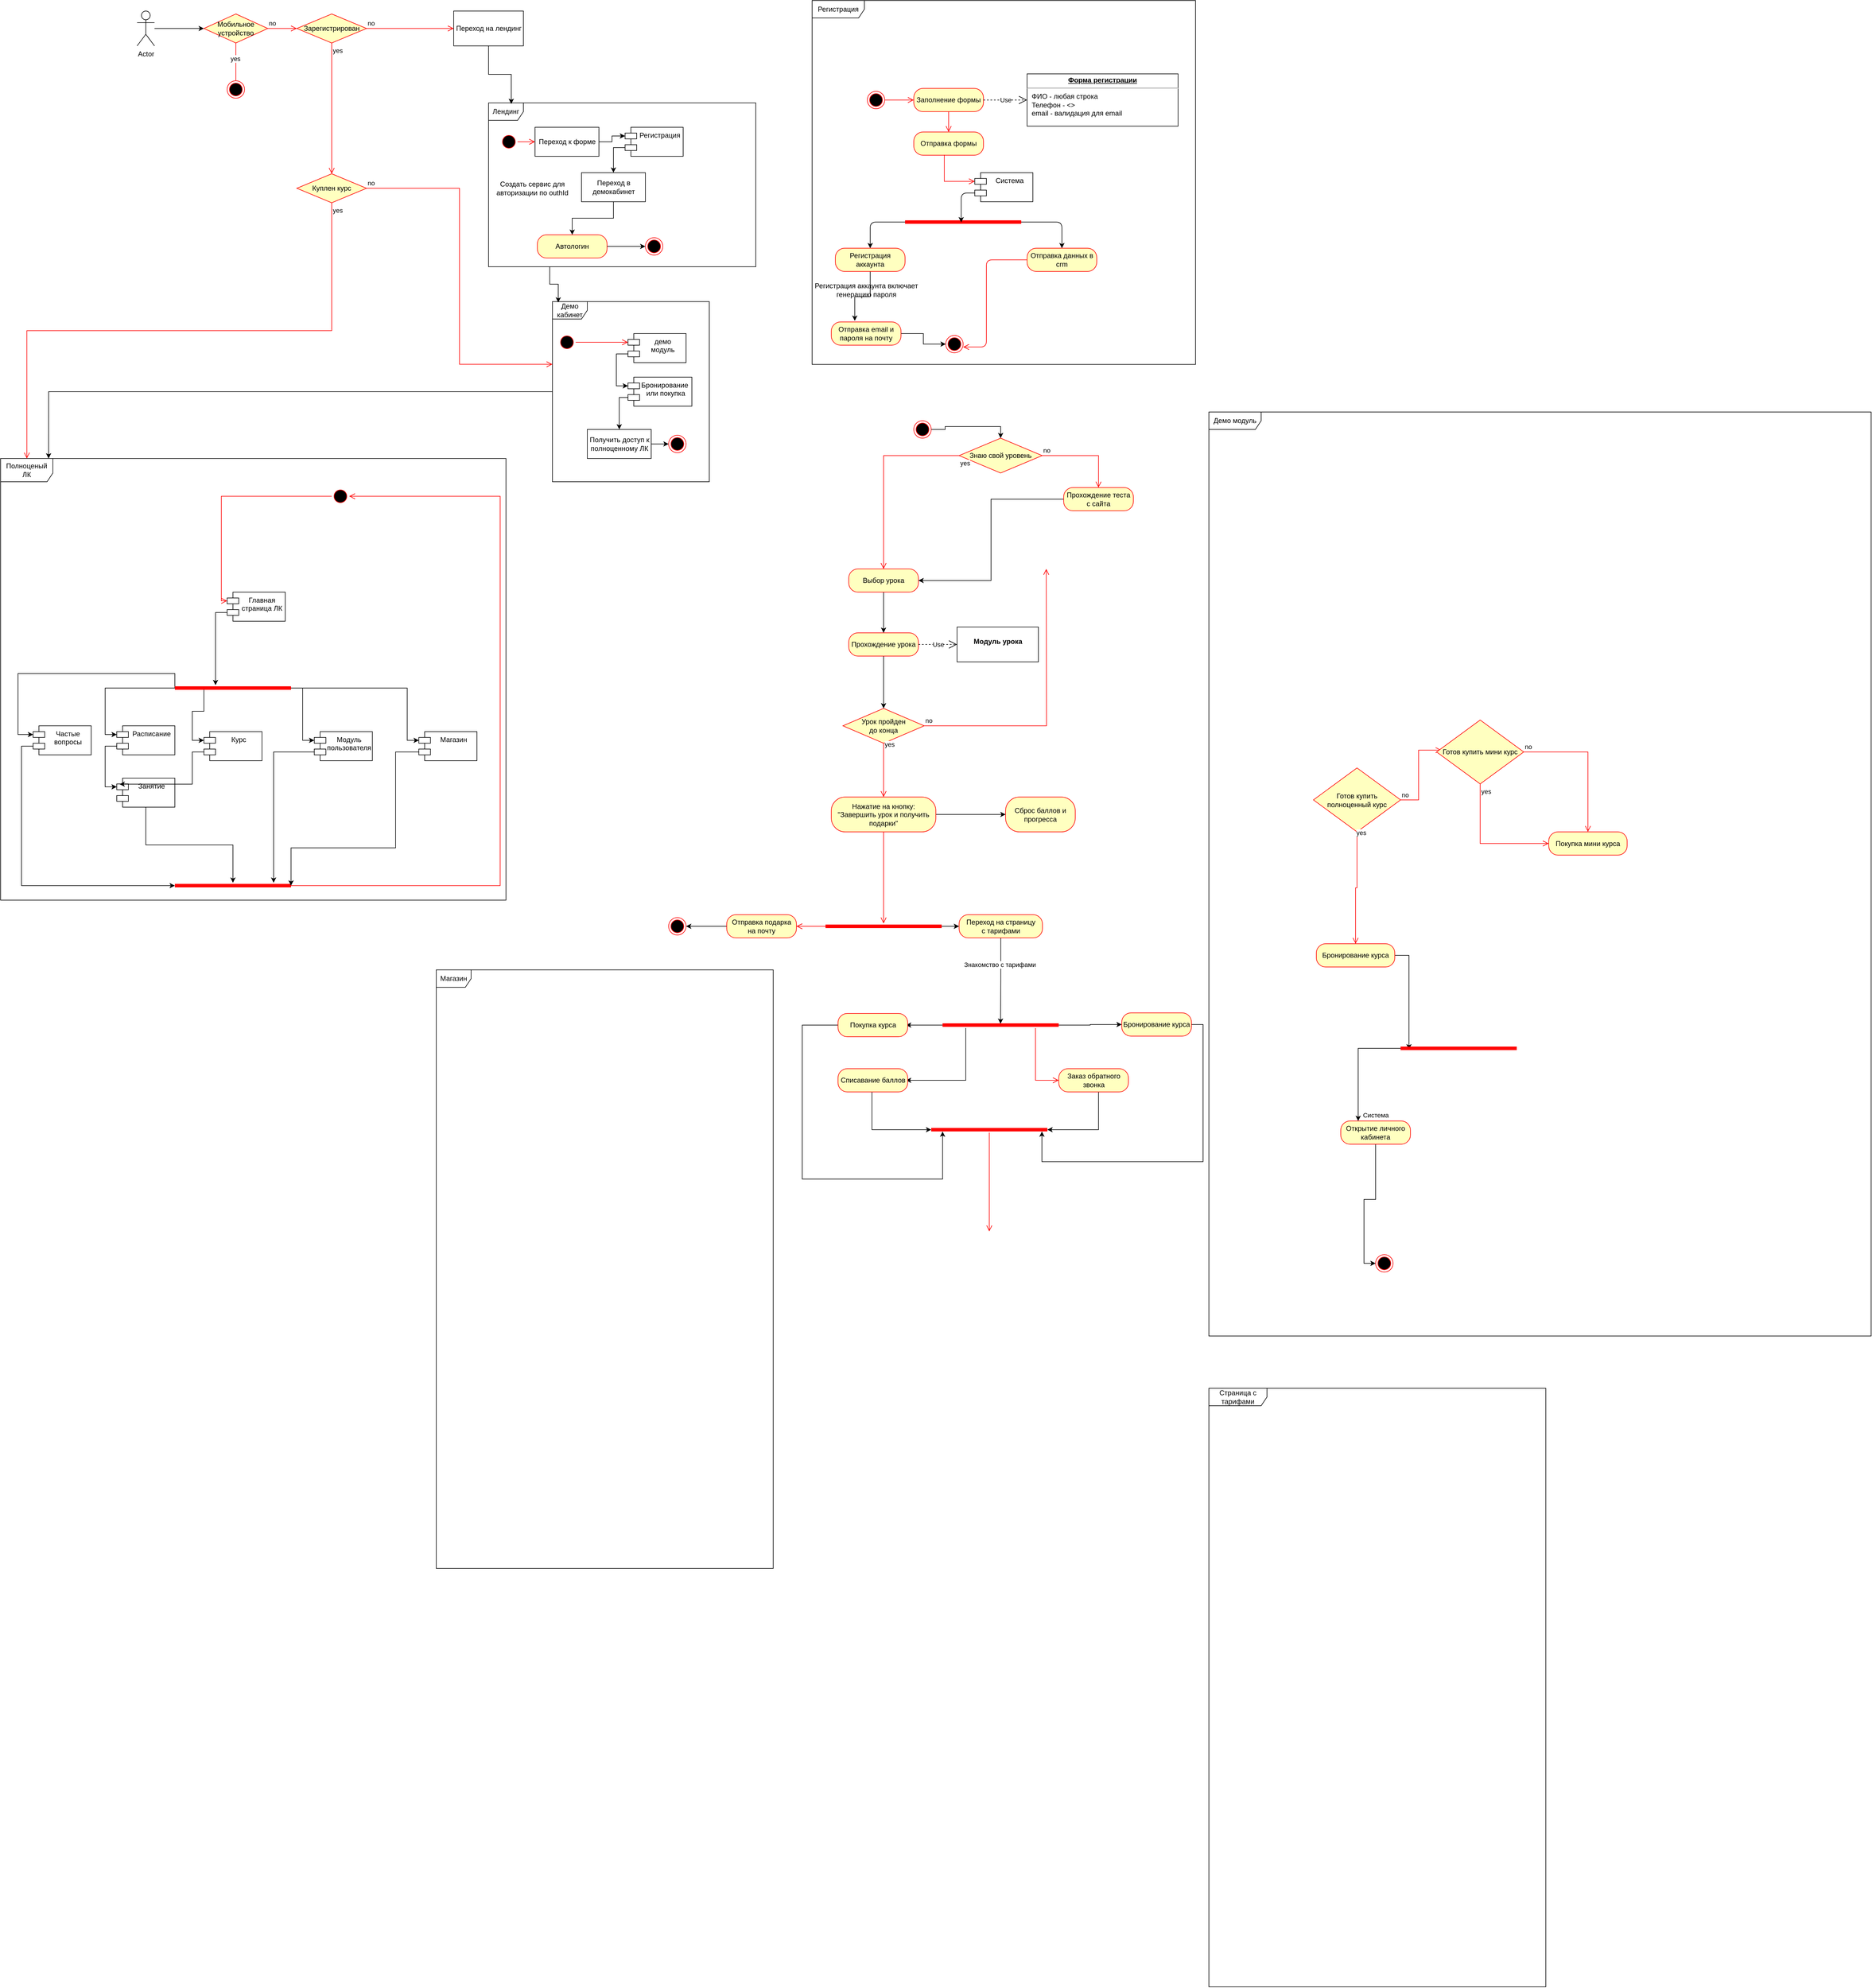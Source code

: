 <mxfile version="20.1.1" type="github">
  <diagram id="Paf4SMglVJaHUU8k5451" name="Page-1">
    <mxGraphModel dx="2702" dy="1020" grid="1" gridSize="10" guides="1" tooltips="1" connect="1" arrows="1" fold="1" page="1" pageScale="1" pageWidth="827" pageHeight="1169" math="0" shadow="0">
      <root>
        <mxCell id="0" />
        <mxCell id="1" parent="0" />
        <mxCell id="VDNFKAa24KRTbSktk4pg-112" value="Регистрация" style="shape=umlFrame;whiteSpace=wrap;html=1;width=90;height=30;" parent="1" vertex="1">
          <mxGeometry x="827" y="11.88" width="660" height="626.25" as="geometry" />
        </mxCell>
        <mxCell id="VDNFKAa24KRTbSktk4pg-28" style="edgeStyle=orthogonalEdgeStyle;rounded=0;orthogonalLoop=1;jettySize=auto;html=1;entryX=0;entryY=0.5;entryDx=0;entryDy=0;" parent="1" source="VDNFKAa24KRTbSktk4pg-10" target="VDNFKAa24KRTbSktk4pg-104" edge="1">
          <mxGeometry relative="1" as="geometry" />
        </mxCell>
        <mxCell id="VDNFKAa24KRTbSktk4pg-10" value="Actor" style="shape=umlActor;verticalLabelPosition=bottom;verticalAlign=top;html=1;" parent="1" vertex="1">
          <mxGeometry x="-335" y="30" width="30" height="60" as="geometry" />
        </mxCell>
        <mxCell id="VDNFKAa24KRTbSktk4pg-13" value="Лендинг" style="shape=umlFrame;whiteSpace=wrap;html=1;" parent="1" vertex="1">
          <mxGeometry x="270" y="188.13" width="460" height="281.87" as="geometry" />
        </mxCell>
        <mxCell id="VDNFKAa24KRTbSktk4pg-14" value="" style="ellipse;html=1;shape=endState;fillColor=#000000;strokeColor=#ff0000;" parent="1" vertex="1">
          <mxGeometry x="540" y="420" width="30" height="30" as="geometry" />
        </mxCell>
        <mxCell id="VDNFKAa24KRTbSktk4pg-19" value="" style="edgeStyle=orthogonalEdgeStyle;rounded=0;orthogonalLoop=1;jettySize=auto;html=1;entryX=0;entryY=0;entryDx=0;entryDy=15;entryPerimeter=0;" parent="1" source="VDNFKAa24KRTbSktk4pg-15" target="VDNFKAa24KRTbSktk4pg-102" edge="1">
          <mxGeometry relative="1" as="geometry">
            <mxPoint x="500.0" y="255" as="targetPoint" />
          </mxGeometry>
        </mxCell>
        <mxCell id="VDNFKAa24KRTbSktk4pg-15" value="Переход к форме" style="html=1;" parent="1" vertex="1">
          <mxGeometry x="350" y="230" width="110" height="50" as="geometry" />
        </mxCell>
        <mxCell id="VDNFKAa24KRTbSktk4pg-21" value="" style="edgeStyle=orthogonalEdgeStyle;rounded=0;orthogonalLoop=1;jettySize=auto;html=1;exitX=0;exitY=0;exitDx=0;exitDy=35;exitPerimeter=0;" parent="1" source="VDNFKAa24KRTbSktk4pg-102" target="VDNFKAa24KRTbSktk4pg-20" edge="1">
          <mxGeometry relative="1" as="geometry">
            <mxPoint x="555.0" y="280" as="sourcePoint" />
          </mxGeometry>
        </mxCell>
        <mxCell id="VDNFKAa24KRTbSktk4pg-26" style="edgeStyle=orthogonalEdgeStyle;rounded=0;orthogonalLoop=1;jettySize=auto;html=1;" parent="1" source="VDNFKAa24KRTbSktk4pg-20" target="Y5pTkPxa2dGeWgDrKIYB-10" edge="1">
          <mxGeometry relative="1" as="geometry" />
        </mxCell>
        <mxCell id="VDNFKAa24KRTbSktk4pg-20" value="Переход в &lt;br&gt;демокабинет" style="html=1;" parent="1" vertex="1">
          <mxGeometry x="430" y="308.13" width="110" height="50" as="geometry" />
        </mxCell>
        <mxCell id="VDNFKAa24KRTbSktk4pg-22" value="" style="ellipse;html=1;shape=startState;fillColor=#000000;strokeColor=#ff0000;" parent="1" vertex="1">
          <mxGeometry x="290" y="240" width="30" height="30" as="geometry" />
        </mxCell>
        <mxCell id="VDNFKAa24KRTbSktk4pg-23" value="" style="edgeStyle=orthogonalEdgeStyle;html=1;verticalAlign=bottom;endArrow=open;endSize=8;strokeColor=#ff0000;rounded=0;entryX=0;entryY=0.5;entryDx=0;entryDy=0;" parent="1" source="VDNFKAa24KRTbSktk4pg-22" target="VDNFKAa24KRTbSktk4pg-15" edge="1">
          <mxGeometry relative="1" as="geometry">
            <mxPoint x="305" y="380" as="targetPoint" />
          </mxGeometry>
        </mxCell>
        <mxCell id="VDNFKAa24KRTbSktk4pg-29" style="edgeStyle=orthogonalEdgeStyle;rounded=0;orthogonalLoop=1;jettySize=auto;html=1;entryX=0.085;entryY=0.006;entryDx=0;entryDy=0;entryPerimeter=0;" parent="1" source="VDNFKAa24KRTbSktk4pg-27" target="VDNFKAa24KRTbSktk4pg-13" edge="1">
          <mxGeometry relative="1" as="geometry" />
        </mxCell>
        <mxCell id="VDNFKAa24KRTbSktk4pg-27" value="Переход на лендинг" style="html=1;" parent="1" vertex="1">
          <mxGeometry x="210" y="30" width="120" height="60" as="geometry" />
        </mxCell>
        <mxCell id="VDNFKAa24KRTbSktk4pg-46" value="" style="edgeStyle=orthogonalEdgeStyle;rounded=0;orthogonalLoop=1;jettySize=auto;html=1;entryX=0.095;entryY=0;entryDx=0;entryDy=0;entryPerimeter=0;" parent="1" source="VDNFKAa24KRTbSktk4pg-30" target="VDNFKAa24KRTbSktk4pg-45" edge="1">
          <mxGeometry relative="1" as="geometry" />
        </mxCell>
        <mxCell id="VDNFKAa24KRTbSktk4pg-30" value="Демо кабинет" style="shape=umlFrame;whiteSpace=wrap;html=1;" parent="1" vertex="1">
          <mxGeometry x="380" y="530" width="270" height="310" as="geometry" />
        </mxCell>
        <mxCell id="VDNFKAa24KRTbSktk4pg-32" value="" style="edgeStyle=orthogonalEdgeStyle;rounded=0;orthogonalLoop=1;jettySize=auto;html=1;exitX=0.229;exitY=1;exitDx=0;exitDy=0;exitPerimeter=0;entryX=0.037;entryY=0.005;entryDx=0;entryDy=0;entryPerimeter=0;" parent="1" source="VDNFKAa24KRTbSktk4pg-13" target="VDNFKAa24KRTbSktk4pg-30" edge="1">
          <mxGeometry relative="1" as="geometry">
            <mxPoint x="470" y="265" as="sourcePoint" />
            <mxPoint x="550" y="265" as="targetPoint" />
          </mxGeometry>
        </mxCell>
        <mxCell id="VDNFKAa24KRTbSktk4pg-34" value="" style="ellipse;html=1;shape=startState;fillColor=#000000;strokeColor=#ff0000;" parent="1" vertex="1">
          <mxGeometry x="390" y="585" width="30" height="30" as="geometry" />
        </mxCell>
        <mxCell id="VDNFKAa24KRTbSktk4pg-35" value="" style="edgeStyle=orthogonalEdgeStyle;html=1;verticalAlign=bottom;endArrow=open;endSize=8;strokeColor=#ff0000;rounded=0;entryX=0;entryY=0;entryDx=0;entryDy=15;entryPerimeter=0;" parent="1" source="VDNFKAa24KRTbSktk4pg-34" target="VDNFKAa24KRTbSktk4pg-37" edge="1">
          <mxGeometry relative="1" as="geometry">
            <mxPoint x="500" y="630" as="targetPoint" />
          </mxGeometry>
        </mxCell>
        <mxCell id="VDNFKAa24KRTbSktk4pg-40" style="edgeStyle=orthogonalEdgeStyle;rounded=0;orthogonalLoop=1;jettySize=auto;html=1;exitX=0;exitY=0;exitDx=0;exitDy=35;exitPerimeter=0;entryX=0;entryY=0;entryDx=0;entryDy=15;entryPerimeter=0;" parent="1" source="VDNFKAa24KRTbSktk4pg-37" target="VDNFKAa24KRTbSktk4pg-48" edge="1">
          <mxGeometry relative="1" as="geometry" />
        </mxCell>
        <mxCell id="VDNFKAa24KRTbSktk4pg-37" value="демо&#xa;модуль" style="shape=module;align=left;spacingLeft=20;align=center;verticalAlign=top;" parent="1" vertex="1">
          <mxGeometry x="510" y="585" width="100" height="50" as="geometry" />
        </mxCell>
        <mxCell id="VDNFKAa24KRTbSktk4pg-39" value="" style="ellipse;html=1;shape=endState;fillColor=#000000;strokeColor=#ff0000;" parent="1" vertex="1">
          <mxGeometry x="580" y="760" width="30" height="30" as="geometry" />
        </mxCell>
        <mxCell id="VDNFKAa24KRTbSktk4pg-43" style="edgeStyle=orthogonalEdgeStyle;rounded=0;orthogonalLoop=1;jettySize=auto;html=1;entryX=0;entryY=0.5;entryDx=0;entryDy=0;" parent="1" source="VDNFKAa24KRTbSktk4pg-42" target="VDNFKAa24KRTbSktk4pg-39" edge="1">
          <mxGeometry relative="1" as="geometry" />
        </mxCell>
        <mxCell id="VDNFKAa24KRTbSktk4pg-42" value="Получить доступ к&lt;br&gt;полноценному ЛК" style="html=1;" parent="1" vertex="1">
          <mxGeometry x="440" y="750" width="110" height="50" as="geometry" />
        </mxCell>
        <mxCell id="VDNFKAa24KRTbSktk4pg-45" value="Полноценый&lt;br&gt;ЛК" style="shape=umlFrame;whiteSpace=wrap;html=1;width=90;height=40;" parent="1" vertex="1">
          <mxGeometry x="-570" y="800" width="870" height="760" as="geometry" />
        </mxCell>
        <mxCell id="VDNFKAa24KRTbSktk4pg-48" value="Бронирование &#xa;или покупка" style="shape=module;align=left;spacingLeft=20;align=center;verticalAlign=top;" parent="1" vertex="1">
          <mxGeometry x="510" y="660" width="110" height="50" as="geometry" />
        </mxCell>
        <mxCell id="VDNFKAa24KRTbSktk4pg-49" style="edgeStyle=orthogonalEdgeStyle;rounded=0;orthogonalLoop=1;jettySize=auto;html=1;entryX=0.5;entryY=0;entryDx=0;entryDy=0;exitX=0;exitY=0;exitDx=0;exitDy=35;exitPerimeter=0;" parent="1" source="VDNFKAa24KRTbSktk4pg-48" target="VDNFKAa24KRTbSktk4pg-42" edge="1">
          <mxGeometry relative="1" as="geometry">
            <mxPoint x="520" y="795" as="sourcePoint" />
            <mxPoint x="590" y="795" as="targetPoint" />
            <Array as="points">
              <mxPoint x="495" y="695" />
            </Array>
          </mxGeometry>
        </mxCell>
        <mxCell id="VDNFKAa24KRTbSktk4pg-51" value="" style="ellipse;html=1;shape=startState;fillColor=#000000;strokeColor=#ff0000;" parent="1" vertex="1">
          <mxGeometry y="850" width="30" height="30" as="geometry" />
        </mxCell>
        <mxCell id="VDNFKAa24KRTbSktk4pg-52" value="" style="edgeStyle=orthogonalEdgeStyle;html=1;verticalAlign=bottom;endArrow=open;endSize=8;strokeColor=#ff0000;rounded=0;entryX=0;entryY=0;entryDx=0;entryDy=15;entryPerimeter=0;" parent="1" source="VDNFKAa24KRTbSktk4pg-51" target="VDNFKAa24KRTbSktk4pg-79" edge="1">
          <mxGeometry relative="1" as="geometry">
            <mxPoint x="-175" y="1080" as="targetPoint" />
          </mxGeometry>
        </mxCell>
        <mxCell id="VDNFKAa24KRTbSktk4pg-60" style="edgeStyle=orthogonalEdgeStyle;rounded=0;orthogonalLoop=1;jettySize=auto;html=1;entryX=0;entryY=0;entryDx=0;entryDy=15;entryPerimeter=0;exitX=0;exitY=0.5;exitDx=0;exitDy=0;exitPerimeter=0;" parent="1" source="VDNFKAa24KRTbSktk4pg-54" target="VDNFKAa24KRTbSktk4pg-59" edge="1">
          <mxGeometry relative="1" as="geometry" />
        </mxCell>
        <mxCell id="VDNFKAa24KRTbSktk4pg-69" style="edgeStyle=orthogonalEdgeStyle;rounded=0;orthogonalLoop=1;jettySize=auto;html=1;exitX=0.25;exitY=0.5;exitDx=0;exitDy=0;exitPerimeter=0;entryX=0;entryY=0;entryDx=0;entryDy=15;entryPerimeter=0;" parent="1" source="VDNFKAa24KRTbSktk4pg-54" target="VDNFKAa24KRTbSktk4pg-67" edge="1">
          <mxGeometry relative="1" as="geometry" />
        </mxCell>
        <mxCell id="VDNFKAa24KRTbSktk4pg-72" style="edgeStyle=orthogonalEdgeStyle;rounded=0;orthogonalLoop=1;jettySize=auto;html=1;exitX=0.75;exitY=0.5;exitDx=0;exitDy=0;exitPerimeter=0;entryX=0;entryY=0;entryDx=0;entryDy=15;entryPerimeter=0;" parent="1" source="VDNFKAa24KRTbSktk4pg-54" target="VDNFKAa24KRTbSktk4pg-71" edge="1">
          <mxGeometry relative="1" as="geometry" />
        </mxCell>
        <mxCell id="VDNFKAa24KRTbSktk4pg-83" style="edgeStyle=orthogonalEdgeStyle;rounded=0;orthogonalLoop=1;jettySize=auto;html=1;exitX=1;exitY=0.5;exitDx=0;exitDy=0;exitPerimeter=0;entryX=0;entryY=0;entryDx=0;entryDy=15;entryPerimeter=0;" parent="1" source="VDNFKAa24KRTbSktk4pg-54" target="VDNFKAa24KRTbSktk4pg-82" edge="1">
          <mxGeometry relative="1" as="geometry">
            <Array as="points">
              <mxPoint x="130" y="1195" />
              <mxPoint x="130" y="1285" />
            </Array>
          </mxGeometry>
        </mxCell>
        <mxCell id="VDNFKAa24KRTbSktk4pg-86" style="edgeStyle=orthogonalEdgeStyle;rounded=0;orthogonalLoop=1;jettySize=auto;html=1;exitX=0;exitY=0.5;exitDx=0;exitDy=0;exitPerimeter=0;entryX=0;entryY=0;entryDx=0;entryDy=15;entryPerimeter=0;" parent="1" source="VDNFKAa24KRTbSktk4pg-54" target="VDNFKAa24KRTbSktk4pg-85" edge="1">
          <mxGeometry relative="1" as="geometry">
            <mxPoint x="-590" y="1250" as="targetPoint" />
            <Array as="points">
              <mxPoint x="-270" y="1170" />
              <mxPoint x="-540" y="1170" />
              <mxPoint x="-540" y="1275" />
            </Array>
          </mxGeometry>
        </mxCell>
        <mxCell id="VDNFKAa24KRTbSktk4pg-54" value="" style="shape=line;html=1;strokeWidth=6;strokeColor=#ff0000;" parent="1" vertex="1">
          <mxGeometry x="-270" y="1190" width="200" height="10" as="geometry" />
        </mxCell>
        <mxCell id="VDNFKAa24KRTbSktk4pg-65" style="edgeStyle=orthogonalEdgeStyle;rounded=0;orthogonalLoop=1;jettySize=auto;html=1;exitX=0;exitY=0;exitDx=0;exitDy=35;exitPerimeter=0;entryX=0;entryY=0;entryDx=0;entryDy=15;entryPerimeter=0;" parent="1" source="VDNFKAa24KRTbSktk4pg-59" target="VDNFKAa24KRTbSktk4pg-64" edge="1">
          <mxGeometry relative="1" as="geometry" />
        </mxCell>
        <mxCell id="VDNFKAa24KRTbSktk4pg-59" value="Расписание&#xa;" style="shape=module;align=left;spacingLeft=20;align=center;verticalAlign=top;" parent="1" vertex="1">
          <mxGeometry x="-370" y="1260" width="100" height="50" as="geometry" />
        </mxCell>
        <mxCell id="VDNFKAa24KRTbSktk4pg-81" style="edgeStyle=orthogonalEdgeStyle;rounded=0;orthogonalLoop=1;jettySize=auto;html=1;" parent="1" source="VDNFKAa24KRTbSktk4pg-64" target="VDNFKAa24KRTbSktk4pg-75" edge="1">
          <mxGeometry relative="1" as="geometry" />
        </mxCell>
        <mxCell id="VDNFKAa24KRTbSktk4pg-64" value="Занятие" style="shape=module;align=left;spacingLeft=20;align=center;verticalAlign=top;" parent="1" vertex="1">
          <mxGeometry x="-370" y="1350" width="100" height="50" as="geometry" />
        </mxCell>
        <mxCell id="VDNFKAa24KRTbSktk4pg-70" style="edgeStyle=orthogonalEdgeStyle;rounded=0;orthogonalLoop=1;jettySize=auto;html=1;exitX=0;exitY=0;exitDx=0;exitDy=35;exitPerimeter=0;entryX=0.048;entryY=0.208;entryDx=0;entryDy=0;entryPerimeter=0;" parent="1" source="VDNFKAa24KRTbSktk4pg-67" target="VDNFKAa24KRTbSktk4pg-64" edge="1">
          <mxGeometry relative="1" as="geometry">
            <Array as="points">
              <mxPoint x="-240" y="1305" />
              <mxPoint x="-240" y="1360" />
            </Array>
          </mxGeometry>
        </mxCell>
        <mxCell id="VDNFKAa24KRTbSktk4pg-67" value="Курс" style="shape=module;align=left;spacingLeft=20;align=center;verticalAlign=top;" parent="1" vertex="1">
          <mxGeometry x="-220" y="1270" width="100" height="50" as="geometry" />
        </mxCell>
        <mxCell id="VDNFKAa24KRTbSktk4pg-77" style="edgeStyle=orthogonalEdgeStyle;rounded=0;orthogonalLoop=1;jettySize=auto;html=1;exitX=0;exitY=0;exitDx=0;exitDy=35;exitPerimeter=0;" parent="1" source="VDNFKAa24KRTbSktk4pg-71" target="VDNFKAa24KRTbSktk4pg-75" edge="1">
          <mxGeometry relative="1" as="geometry">
            <Array as="points">
              <mxPoint x="-100" y="1305" />
            </Array>
          </mxGeometry>
        </mxCell>
        <mxCell id="VDNFKAa24KRTbSktk4pg-71" value="Модуль&#xa;пользователя" style="shape=module;align=left;spacingLeft=20;align=center;verticalAlign=top;" parent="1" vertex="1">
          <mxGeometry x="-30" y="1270" width="100" height="50" as="geometry" />
        </mxCell>
        <mxCell id="VDNFKAa24KRTbSktk4pg-75" value="" style="shape=line;html=1;strokeWidth=6;strokeColor=#ff0000;" parent="1" vertex="1">
          <mxGeometry x="-270" y="1530" width="200" height="10" as="geometry" />
        </mxCell>
        <mxCell id="VDNFKAa24KRTbSktk4pg-76" value="" style="edgeStyle=orthogonalEdgeStyle;html=1;verticalAlign=bottom;endArrow=open;endSize=8;strokeColor=#ff0000;rounded=0;entryX=1;entryY=0.5;entryDx=0;entryDy=0;" parent="1" source="VDNFKAa24KRTbSktk4pg-75" target="VDNFKAa24KRTbSktk4pg-51" edge="1">
          <mxGeometry relative="1" as="geometry">
            <mxPoint x="20" y="1370" as="targetPoint" />
            <Array as="points">
              <mxPoint x="290" y="1535" />
              <mxPoint x="290" y="865" />
            </Array>
          </mxGeometry>
        </mxCell>
        <mxCell id="VDNFKAa24KRTbSktk4pg-80" style="edgeStyle=orthogonalEdgeStyle;rounded=0;orthogonalLoop=1;jettySize=auto;html=1;exitX=0;exitY=0;exitDx=0;exitDy=35;exitPerimeter=0;" parent="1" source="VDNFKAa24KRTbSktk4pg-79" target="VDNFKAa24KRTbSktk4pg-54" edge="1">
          <mxGeometry relative="1" as="geometry">
            <Array as="points">
              <mxPoint x="-200" y="1065" />
            </Array>
          </mxGeometry>
        </mxCell>
        <mxCell id="VDNFKAa24KRTbSktk4pg-79" value="Главная&#xa;страница ЛК" style="shape=module;align=left;spacingLeft=20;align=center;verticalAlign=top;" parent="1" vertex="1">
          <mxGeometry x="-180" y="1030" width="100" height="50" as="geometry" />
        </mxCell>
        <mxCell id="VDNFKAa24KRTbSktk4pg-84" style="edgeStyle=orthogonalEdgeStyle;rounded=0;orthogonalLoop=1;jettySize=auto;html=1;exitX=0;exitY=0;exitDx=0;exitDy=35;exitPerimeter=0;entryX=1;entryY=0.5;entryDx=0;entryDy=0;entryPerimeter=0;" parent="1" source="VDNFKAa24KRTbSktk4pg-82" target="VDNFKAa24KRTbSktk4pg-75" edge="1">
          <mxGeometry relative="1" as="geometry">
            <Array as="points">
              <mxPoint x="110" y="1305" />
              <mxPoint x="110" y="1470" />
              <mxPoint x="-70" y="1470" />
            </Array>
          </mxGeometry>
        </mxCell>
        <mxCell id="VDNFKAa24KRTbSktk4pg-82" value="Магазин" style="shape=module;align=left;spacingLeft=20;align=center;verticalAlign=top;" parent="1" vertex="1">
          <mxGeometry x="150" y="1270" width="100" height="50" as="geometry" />
        </mxCell>
        <mxCell id="VDNFKAa24KRTbSktk4pg-87" style="edgeStyle=orthogonalEdgeStyle;rounded=0;orthogonalLoop=1;jettySize=auto;html=1;exitX=0;exitY=0;exitDx=0;exitDy=35;exitPerimeter=0;entryX=0;entryY=0.5;entryDx=0;entryDy=0;entryPerimeter=0;" parent="1" source="VDNFKAa24KRTbSktk4pg-85" target="VDNFKAa24KRTbSktk4pg-75" edge="1">
          <mxGeometry relative="1" as="geometry" />
        </mxCell>
        <mxCell id="VDNFKAa24KRTbSktk4pg-85" value="Частые&#xa;вопросы" style="shape=module;align=left;spacingLeft=20;align=center;verticalAlign=top;" parent="1" vertex="1">
          <mxGeometry x="-514" y="1260" width="100" height="50" as="geometry" />
        </mxCell>
        <mxCell id="VDNFKAa24KRTbSktk4pg-96" value="Зарегистрирован" style="rhombus;whiteSpace=wrap;html=1;fillColor=#ffffc0;strokeColor=#ff0000;" parent="1" vertex="1">
          <mxGeometry x="-60" y="35" width="120" height="50" as="geometry" />
        </mxCell>
        <mxCell id="VDNFKAa24KRTbSktk4pg-97" value="no" style="edgeStyle=orthogonalEdgeStyle;html=1;align=left;verticalAlign=bottom;endArrow=open;endSize=8;strokeColor=#ff0000;rounded=0;entryX=0;entryY=0.5;entryDx=0;entryDy=0;" parent="1" source="VDNFKAa24KRTbSktk4pg-96" target="VDNFKAa24KRTbSktk4pg-27" edge="1">
          <mxGeometry x="-1" relative="1" as="geometry">
            <mxPoint x="180" y="110" as="targetPoint" />
          </mxGeometry>
        </mxCell>
        <mxCell id="VDNFKAa24KRTbSktk4pg-98" value="yes" style="edgeStyle=orthogonalEdgeStyle;html=1;align=left;verticalAlign=top;endArrow=open;endSize=8;strokeColor=#ff0000;rounded=0;entryX=0.5;entryY=0;entryDx=0;entryDy=0;" parent="1" source="VDNFKAa24KRTbSktk4pg-96" target="VDNFKAa24KRTbSktk4pg-99" edge="1">
          <mxGeometry x="-1" relative="1" as="geometry">
            <mxPoint x="370" y="580" as="targetPoint" />
            <Array as="points" />
          </mxGeometry>
        </mxCell>
        <mxCell id="VDNFKAa24KRTbSktk4pg-99" value="Куплен курс" style="rhombus;whiteSpace=wrap;html=1;fillColor=#ffffc0;strokeColor=#ff0000;" parent="1" vertex="1">
          <mxGeometry x="-60" y="310" width="120" height="50" as="geometry" />
        </mxCell>
        <mxCell id="VDNFKAa24KRTbSktk4pg-100" value="no" style="edgeStyle=orthogonalEdgeStyle;html=1;align=left;verticalAlign=bottom;endArrow=open;endSize=8;strokeColor=#ff0000;rounded=0;entryX=0;entryY=0.348;entryDx=0;entryDy=0;entryPerimeter=0;" parent="1" source="VDNFKAa24KRTbSktk4pg-99" target="VDNFKAa24KRTbSktk4pg-30" edge="1">
          <mxGeometry x="-1" relative="1" as="geometry">
            <mxPoint x="320" y="530" as="targetPoint" />
          </mxGeometry>
        </mxCell>
        <mxCell id="VDNFKAa24KRTbSktk4pg-101" value="yes" style="edgeStyle=orthogonalEdgeStyle;html=1;align=left;verticalAlign=top;endArrow=open;endSize=8;strokeColor=#ff0000;rounded=0;entryX=0.052;entryY=0;entryDx=0;entryDy=0;entryPerimeter=0;" parent="1" source="VDNFKAa24KRTbSktk4pg-99" target="VDNFKAa24KRTbSktk4pg-45" edge="1">
          <mxGeometry x="-1" relative="1" as="geometry">
            <mxPoint x="180" y="610" as="targetPoint" />
          </mxGeometry>
        </mxCell>
        <mxCell id="VDNFKAa24KRTbSktk4pg-102" value="Регистрация" style="shape=module;align=left;spacingLeft=20;align=center;verticalAlign=top;" parent="1" vertex="1">
          <mxGeometry x="505" y="230" width="100" height="50" as="geometry" />
        </mxCell>
        <mxCell id="VDNFKAa24KRTbSktk4pg-104" value="Мобильное устройство" style="rhombus;whiteSpace=wrap;html=1;fillColor=#ffffc0;strokeColor=#ff0000;" parent="1" vertex="1">
          <mxGeometry x="-220" y="35" width="110" height="50" as="geometry" />
        </mxCell>
        <mxCell id="VDNFKAa24KRTbSktk4pg-105" value="no" style="edgeStyle=orthogonalEdgeStyle;html=1;align=left;verticalAlign=bottom;endArrow=open;endSize=8;strokeColor=#ff0000;rounded=0;" parent="1" source="VDNFKAa24KRTbSktk4pg-104" edge="1">
          <mxGeometry x="-1" relative="1" as="geometry">
            <mxPoint x="-60" y="60" as="targetPoint" />
          </mxGeometry>
        </mxCell>
        <mxCell id="VDNFKAa24KRTbSktk4pg-107" value="" style="ellipse;html=1;shape=endState;fillColor=#000000;strokeColor=#ff0000;" parent="1" vertex="1">
          <mxGeometry x="-180" y="150" width="30" height="30" as="geometry" />
        </mxCell>
        <mxCell id="VDNFKAa24KRTbSktk4pg-108" value="" style="edgeStyle=orthogonalEdgeStyle;html=1;align=left;verticalAlign=top;endArrow=none;endSize=8;strokeColor=#ff0000;rounded=0;entryX=0.5;entryY=0;entryDx=0;entryDy=0;" parent="1" source="VDNFKAa24KRTbSktk4pg-104" target="VDNFKAa24KRTbSktk4pg-107" edge="1">
          <mxGeometry x="-1" relative="1" as="geometry">
            <mxPoint x="-130" y="140" as="targetPoint" />
            <mxPoint x="-165" y="85" as="sourcePoint" />
          </mxGeometry>
        </mxCell>
        <mxCell id="VDNFKAa24KRTbSktk4pg-109" value="yes" style="edgeLabel;html=1;align=center;verticalAlign=middle;resizable=0;points=[];" parent="VDNFKAa24KRTbSktk4pg-108" vertex="1" connectable="0">
          <mxGeometry x="-0.176" y="-1" relative="1" as="geometry">
            <mxPoint as="offset" />
          </mxGeometry>
        </mxCell>
        <mxCell id="VDNFKAa24KRTbSktk4pg-113" value="" style="ellipse;html=1;shape=endState;fillColor=#000000;strokeColor=#ff0000;" parent="1" vertex="1">
          <mxGeometry x="922" y="168.13" width="30" height="30" as="geometry" />
        </mxCell>
        <mxCell id="VDNFKAa24KRTbSktk4pg-119" value="" style="edgeStyle=orthogonalEdgeStyle;html=1;verticalAlign=bottom;endArrow=open;endSize=8;strokeColor=#ff0000;rounded=0;entryX=0;entryY=0.5;entryDx=0;entryDy=0;exitX=1;exitY=0.5;exitDx=0;exitDy=0;" parent="1" source="VDNFKAa24KRTbSktk4pg-113" target="VDNFKAa24KRTbSktk4pg-126" edge="1">
          <mxGeometry relative="1" as="geometry">
            <mxPoint x="1072" y="238.13" as="targetPoint" />
            <mxPoint x="1062" y="203.13" as="sourcePoint" />
          </mxGeometry>
        </mxCell>
        <mxCell id="VDNFKAa24KRTbSktk4pg-123" value="&lt;p style=&quot;margin:0px;margin-top:4px;text-align:center;text-decoration:underline;&quot;&gt;&lt;b&gt;Форма регистрации&lt;/b&gt;&lt;/p&gt;&lt;hr&gt;&lt;p style=&quot;margin:0px;margin-left:8px;&quot;&gt;ФИО - любая строка&lt;/p&gt;&lt;p style=&quot;margin:0px;margin-left:8px;&quot;&gt;Телефон - &amp;lt;&amp;gt;&lt;/p&gt;&lt;p style=&quot;margin:0px;margin-left:8px;&quot;&gt;email - валидация для email&lt;/p&gt;&lt;p style=&quot;margin:0px;margin-left:8px;&quot;&gt;&lt;br&gt;&lt;/p&gt;" style="verticalAlign=top;align=left;overflow=fill;fontSize=12;fontFamily=Helvetica;html=1;" parent="1" vertex="1">
          <mxGeometry x="1197" y="138.13" width="260" height="90" as="geometry" />
        </mxCell>
        <mxCell id="VDNFKAa24KRTbSktk4pg-126" value="Заполнение формы" style="rounded=1;whiteSpace=wrap;html=1;arcSize=40;fontColor=#000000;fillColor=#ffffc0;strokeColor=#ff0000;" parent="1" vertex="1">
          <mxGeometry x="1002" y="163.13" width="120" height="40" as="geometry" />
        </mxCell>
        <mxCell id="VDNFKAa24KRTbSktk4pg-131" value="Use" style="endArrow=open;endSize=12;dashed=1;html=1;rounded=0;exitX=1;exitY=0.5;exitDx=0;exitDy=0;" parent="1" source="VDNFKAa24KRTbSktk4pg-126" target="VDNFKAa24KRTbSktk4pg-123" edge="1">
          <mxGeometry width="160" relative="1" as="geometry">
            <mxPoint x="1122" y="183.13" as="sourcePoint" />
            <mxPoint x="1217" y="338.13" as="targetPoint" />
          </mxGeometry>
        </mxCell>
        <mxCell id="VDNFKAa24KRTbSktk4pg-132" value="Отправка формы" style="rounded=1;whiteSpace=wrap;html=1;arcSize=40;fontColor=#000000;fillColor=#ffffc0;strokeColor=#ff0000;" parent="1" vertex="1">
          <mxGeometry x="1002" y="238.13" width="120" height="40" as="geometry" />
        </mxCell>
        <mxCell id="VDNFKAa24KRTbSktk4pg-135" value="" style="edgeStyle=orthogonalEdgeStyle;html=1;verticalAlign=bottom;endArrow=open;endSize=8;strokeColor=#ff0000;rounded=0;exitX=0.5;exitY=1;exitDx=0;exitDy=0;" parent="1" source="VDNFKAa24KRTbSktk4pg-126" target="VDNFKAa24KRTbSktk4pg-132" edge="1">
          <mxGeometry relative="1" as="geometry">
            <mxPoint x="1087" y="188.13" as="targetPoint" />
            <mxPoint x="1087" y="143.13" as="sourcePoint" />
          </mxGeometry>
        </mxCell>
        <mxCell id="VDNFKAa24KRTbSktk4pg-183" style="edgeStyle=orthogonalEdgeStyle;rounded=1;orthogonalLoop=1;jettySize=auto;html=1;endArrow=classic;endFill=1;entryX=0.5;entryY=0;entryDx=0;entryDy=0;" parent="1" source="VDNFKAa24KRTbSktk4pg-150" target="VDNFKAa24KRTbSktk4pg-181" edge="1">
          <mxGeometry relative="1" as="geometry">
            <mxPoint x="927" y="428.13" as="targetPoint" />
            <Array as="points">
              <mxPoint x="927" y="393.13" />
            </Array>
          </mxGeometry>
        </mxCell>
        <mxCell id="VDNFKAa24KRTbSktk4pg-186" style="edgeStyle=orthogonalEdgeStyle;rounded=1;orthogonalLoop=1;jettySize=auto;html=1;entryX=0.5;entryY=0;entryDx=0;entryDy=0;endArrow=classic;endFill=1;" parent="1" source="VDNFKAa24KRTbSktk4pg-150" target="VDNFKAa24KRTbSktk4pg-184" edge="1">
          <mxGeometry relative="1" as="geometry" />
        </mxCell>
        <mxCell id="Y5pTkPxa2dGeWgDrKIYB-8" style="edgeStyle=orthogonalEdgeStyle;rounded=0;orthogonalLoop=1;jettySize=auto;html=1;entryX=0.337;entryY=-0.049;entryDx=0;entryDy=0;entryPerimeter=0;" edge="1" parent="1" source="VDNFKAa24KRTbSktk4pg-181" target="Y5pTkPxa2dGeWgDrKIYB-5">
          <mxGeometry relative="1" as="geometry">
            <mxPoint x="927" y="530" as="targetPoint" />
          </mxGeometry>
        </mxCell>
        <mxCell id="VDNFKAa24KRTbSktk4pg-150" value="" style="shape=line;html=1;strokeWidth=6;strokeColor=#ff0000;" parent="1" vertex="1">
          <mxGeometry x="987" y="388.13" width="200" height="10" as="geometry" />
        </mxCell>
        <mxCell id="VDNFKAa24KRTbSktk4pg-151" value="" style="edgeStyle=orthogonalEdgeStyle;html=1;verticalAlign=bottom;endArrow=open;endSize=8;strokeColor=#ff0000;rounded=0;exitX=0.438;exitY=0.982;exitDx=0;exitDy=0;exitPerimeter=0;entryX=0;entryY=0;entryDx=0;entryDy=15;entryPerimeter=0;" parent="1" source="VDNFKAa24KRTbSktk4pg-132" target="VDNFKAa24KRTbSktk4pg-179" edge="1">
          <mxGeometry relative="1" as="geometry">
            <mxPoint x="1097" y="348.13" as="targetPoint" />
            <mxPoint x="1057" y="318.13" as="sourcePoint" />
          </mxGeometry>
        </mxCell>
        <mxCell id="VDNFKAa24KRTbSktk4pg-180" style="edgeStyle=orthogonalEdgeStyle;rounded=1;orthogonalLoop=1;jettySize=auto;html=1;exitX=0;exitY=0;exitDx=0;exitDy=35;exitPerimeter=0;entryX=0.483;entryY=0.55;entryDx=0;entryDy=0;entryPerimeter=0;endArrow=classic;endFill=1;" parent="1" source="VDNFKAa24KRTbSktk4pg-179" target="VDNFKAa24KRTbSktk4pg-150" edge="1">
          <mxGeometry relative="1" as="geometry" />
        </mxCell>
        <mxCell id="VDNFKAa24KRTbSktk4pg-179" value="Система" style="shape=module;align=left;spacingLeft=20;align=center;verticalAlign=top;" parent="1" vertex="1">
          <mxGeometry x="1107" y="308.13" width="100" height="50" as="geometry" />
        </mxCell>
        <mxCell id="VDNFKAa24KRTbSktk4pg-181" value="Регистрация аккаунта" style="rounded=1;whiteSpace=wrap;html=1;arcSize=40;fontColor=#000000;fillColor=#ffffc0;strokeColor=#ff0000;" parent="1" vertex="1">
          <mxGeometry x="867" y="438.13" width="120" height="40" as="geometry" />
        </mxCell>
        <mxCell id="VDNFKAa24KRTbSktk4pg-184" value="Отправка данных в crm" style="rounded=1;whiteSpace=wrap;html=1;arcSize=40;fontColor=#000000;fillColor=#ffffc0;strokeColor=#ff0000;" parent="1" vertex="1">
          <mxGeometry x="1197" y="438.13" width="120" height="40" as="geometry" />
        </mxCell>
        <mxCell id="VDNFKAa24KRTbSktk4pg-187" value="" style="ellipse;html=1;shape=endState;fillColor=#000000;strokeColor=#ff0000;" parent="1" vertex="1">
          <mxGeometry x="1057" y="588.13" width="30" height="30" as="geometry" />
        </mxCell>
        <mxCell id="VDNFKAa24KRTbSktk4pg-193" value="" style="edgeStyle=orthogonalEdgeStyle;html=1;verticalAlign=bottom;endArrow=open;endSize=8;strokeColor=#ff0000;rounded=1;" parent="1" source="VDNFKAa24KRTbSktk4pg-184" edge="1">
          <mxGeometry relative="1" as="geometry">
            <mxPoint x="1087" y="608.13" as="targetPoint" />
            <mxPoint x="1052" y="465.63" as="sourcePoint" />
            <Array as="points">
              <mxPoint x="1127" y="458.13" />
              <mxPoint x="1127" y="608.13" />
            </Array>
          </mxGeometry>
        </mxCell>
        <mxCell id="Y5pTkPxa2dGeWgDrKIYB-1" value="Демо модуль" style="shape=umlFrame;whiteSpace=wrap;html=1;width=90;height=30;" vertex="1" parent="1">
          <mxGeometry x="1510" y="720" width="1140" height="1590" as="geometry" />
        </mxCell>
        <mxCell id="Y5pTkPxa2dGeWgDrKIYB-3" value="Магазин" style="shape=umlFrame;whiteSpace=wrap;html=1;" vertex="1" parent="1">
          <mxGeometry x="180" y="1680" width="580" height="1030" as="geometry" />
        </mxCell>
        <mxCell id="Y5pTkPxa2dGeWgDrKIYB-7" style="edgeStyle=orthogonalEdgeStyle;rounded=0;orthogonalLoop=1;jettySize=auto;html=1;entryX=0;entryY=0.5;entryDx=0;entryDy=0;" edge="1" parent="1" source="Y5pTkPxa2dGeWgDrKIYB-5" target="VDNFKAa24KRTbSktk4pg-187">
          <mxGeometry relative="1" as="geometry" />
        </mxCell>
        <mxCell id="Y5pTkPxa2dGeWgDrKIYB-5" value="Отправка email и пароля&amp;nbsp;на почту" style="rounded=1;whiteSpace=wrap;html=1;arcSize=40;fontColor=#000000;fillColor=#ffffc0;strokeColor=#ff0000;" vertex="1" parent="1">
          <mxGeometry x="860" y="565" width="120" height="40" as="geometry" />
        </mxCell>
        <mxCell id="Y5pTkPxa2dGeWgDrKIYB-11" style="edgeStyle=orthogonalEdgeStyle;rounded=0;orthogonalLoop=1;jettySize=auto;html=1;entryX=0;entryY=0.5;entryDx=0;entryDy=0;" edge="1" parent="1" source="Y5pTkPxa2dGeWgDrKIYB-10" target="VDNFKAa24KRTbSktk4pg-14">
          <mxGeometry relative="1" as="geometry" />
        </mxCell>
        <mxCell id="Y5pTkPxa2dGeWgDrKIYB-10" value="Автологин" style="rounded=1;whiteSpace=wrap;html=1;arcSize=40;fontColor=#000000;fillColor=#ffffc0;strokeColor=#ff0000;" vertex="1" parent="1">
          <mxGeometry x="354" y="415" width="120" height="40" as="geometry" />
        </mxCell>
        <mxCell id="Y5pTkPxa2dGeWgDrKIYB-13" value="Регистрация аккаунта включает &lt;br&gt;генерацию пароля&lt;br&gt;" style="text;html=1;align=center;verticalAlign=middle;resizable=0;points=[];autosize=1;strokeColor=none;fillColor=none;" vertex="1" parent="1">
          <mxGeometry x="820" y="490" width="200" height="40" as="geometry" />
        </mxCell>
        <mxCell id="Y5pTkPxa2dGeWgDrKIYB-14" value="Создать сервис для&lt;br&gt;авторизации по outhId" style="text;html=1;align=center;verticalAlign=middle;resizable=0;points=[];autosize=1;strokeColor=none;fillColor=none;" vertex="1" parent="1">
          <mxGeometry x="270" y="315" width="150" height="40" as="geometry" />
        </mxCell>
        <mxCell id="Y5pTkPxa2dGeWgDrKIYB-34" style="edgeStyle=orthogonalEdgeStyle;rounded=0;orthogonalLoop=1;jettySize=auto;html=1;entryX=0.5;entryY=0;entryDx=0;entryDy=0;" edge="1" parent="1" source="Y5pTkPxa2dGeWgDrKIYB-15" target="Y5pTkPxa2dGeWgDrKIYB-16">
          <mxGeometry relative="1" as="geometry" />
        </mxCell>
        <mxCell id="Y5pTkPxa2dGeWgDrKIYB-15" value="" style="ellipse;html=1;shape=endState;fillColor=#000000;strokeColor=#ff0000;" vertex="1" parent="1">
          <mxGeometry x="1002" y="735" width="30" height="30" as="geometry" />
        </mxCell>
        <mxCell id="Y5pTkPxa2dGeWgDrKIYB-16" value="Знаю свой уровень" style="rhombus;whiteSpace=wrap;html=1;fillColor=#ffffc0;strokeColor=#ff0000;" vertex="1" parent="1">
          <mxGeometry x="1080" y="765" width="143" height="60" as="geometry" />
        </mxCell>
        <mxCell id="Y5pTkPxa2dGeWgDrKIYB-17" value="no" style="edgeStyle=orthogonalEdgeStyle;html=1;align=left;verticalAlign=bottom;endArrow=open;endSize=8;strokeColor=#ff0000;rounded=0;" edge="1" source="Y5pTkPxa2dGeWgDrKIYB-16" parent="1" target="Y5pTkPxa2dGeWgDrKIYB-31">
          <mxGeometry x="-1" relative="1" as="geometry">
            <mxPoint x="1080" y="980" as="targetPoint" />
          </mxGeometry>
        </mxCell>
        <mxCell id="Y5pTkPxa2dGeWgDrKIYB-18" value="yes" style="edgeStyle=orthogonalEdgeStyle;html=1;align=left;verticalAlign=top;endArrow=open;endSize=8;strokeColor=#ff0000;rounded=0;" edge="1" source="Y5pTkPxa2dGeWgDrKIYB-16" parent="1" target="Y5pTkPxa2dGeWgDrKIYB-19">
          <mxGeometry x="-1" relative="1" as="geometry">
            <mxPoint x="940" y="1060" as="targetPoint" />
          </mxGeometry>
        </mxCell>
        <mxCell id="Y5pTkPxa2dGeWgDrKIYB-24" style="edgeStyle=orthogonalEdgeStyle;rounded=0;orthogonalLoop=1;jettySize=auto;html=1;entryX=0.5;entryY=0;entryDx=0;entryDy=0;" edge="1" parent="1" source="Y5pTkPxa2dGeWgDrKIYB-19" target="Y5pTkPxa2dGeWgDrKIYB-20">
          <mxGeometry relative="1" as="geometry" />
        </mxCell>
        <mxCell id="Y5pTkPxa2dGeWgDrKIYB-19" value="Выбор урока" style="rounded=1;whiteSpace=wrap;html=1;arcSize=40;fontColor=#000000;fillColor=#ffffc0;strokeColor=#ff0000;" vertex="1" parent="1">
          <mxGeometry x="890" y="990" width="120" height="40" as="geometry" />
        </mxCell>
        <mxCell id="Y5pTkPxa2dGeWgDrKIYB-30" style="edgeStyle=orthogonalEdgeStyle;rounded=0;orthogonalLoop=1;jettySize=auto;html=1;entryX=0.5;entryY=0;entryDx=0;entryDy=0;" edge="1" parent="1" source="Y5pTkPxa2dGeWgDrKIYB-20" target="Y5pTkPxa2dGeWgDrKIYB-27">
          <mxGeometry relative="1" as="geometry" />
        </mxCell>
        <mxCell id="Y5pTkPxa2dGeWgDrKIYB-20" value="Прохождение урока" style="rounded=1;whiteSpace=wrap;html=1;arcSize=40;fontColor=#000000;fillColor=#ffffc0;strokeColor=#ff0000;" vertex="1" parent="1">
          <mxGeometry x="890" y="1100" width="120" height="40" as="geometry" />
        </mxCell>
        <mxCell id="Y5pTkPxa2dGeWgDrKIYB-25" value="&lt;p style=&quot;margin:0px;margin-top:4px;text-align:center;&quot;&gt;&lt;br&gt;&lt;b&gt;Модуль урока&lt;/b&gt;&lt;/p&gt;" style="verticalAlign=top;align=left;overflow=fill;fontSize=12;fontFamily=Helvetica;html=1;" vertex="1" parent="1">
          <mxGeometry x="1076.5" y="1090" width="140" height="60" as="geometry" />
        </mxCell>
        <mxCell id="Y5pTkPxa2dGeWgDrKIYB-26" value="Use" style="endArrow=open;endSize=12;dashed=1;html=1;rounded=0;exitX=1;exitY=0.5;exitDx=0;exitDy=0;" edge="1" parent="1" source="Y5pTkPxa2dGeWgDrKIYB-20" target="Y5pTkPxa2dGeWgDrKIYB-25">
          <mxGeometry width="160" relative="1" as="geometry">
            <mxPoint x="1090" y="1210" as="sourcePoint" />
            <mxPoint x="1250" y="1210" as="targetPoint" />
          </mxGeometry>
        </mxCell>
        <mxCell id="Y5pTkPxa2dGeWgDrKIYB-27" value="Урок пройден&lt;br&gt;до конца" style="rhombus;whiteSpace=wrap;html=1;fillColor=#ffffc0;strokeColor=#ff0000;" vertex="1" parent="1">
          <mxGeometry x="880" y="1230" width="140" height="60" as="geometry" />
        </mxCell>
        <mxCell id="Y5pTkPxa2dGeWgDrKIYB-28" value="no" style="edgeStyle=orthogonalEdgeStyle;html=1;align=left;verticalAlign=bottom;endArrow=open;endSize=8;strokeColor=#ff0000;rounded=0;" edge="1" source="Y5pTkPxa2dGeWgDrKIYB-27" parent="1">
          <mxGeometry x="-1" relative="1" as="geometry">
            <mxPoint x="1230" y="990" as="targetPoint" />
          </mxGeometry>
        </mxCell>
        <mxCell id="Y5pTkPxa2dGeWgDrKIYB-32" style="edgeStyle=orthogonalEdgeStyle;rounded=0;orthogonalLoop=1;jettySize=auto;html=1;entryX=1;entryY=0.5;entryDx=0;entryDy=0;" edge="1" parent="1" source="Y5pTkPxa2dGeWgDrKIYB-31" target="Y5pTkPxa2dGeWgDrKIYB-19">
          <mxGeometry relative="1" as="geometry" />
        </mxCell>
        <mxCell id="Y5pTkPxa2dGeWgDrKIYB-31" value="Прохождение теста с сайта" style="rounded=1;whiteSpace=wrap;html=1;arcSize=40;fontColor=#000000;fillColor=#ffffc0;strokeColor=#ff0000;" vertex="1" parent="1">
          <mxGeometry x="1260" y="850" width="120" height="40" as="geometry" />
        </mxCell>
        <mxCell id="Y5pTkPxa2dGeWgDrKIYB-35" value="Готов купить полноценный курс" style="rhombus;whiteSpace=wrap;html=1;fillColor=#ffffc0;strokeColor=#ff0000;" vertex="1" parent="1">
          <mxGeometry x="1690" y="1332.5" width="150" height="110" as="geometry" />
        </mxCell>
        <mxCell id="Y5pTkPxa2dGeWgDrKIYB-36" value="no" style="edgeStyle=orthogonalEdgeStyle;html=1;align=left;verticalAlign=bottom;endArrow=open;endSize=8;strokeColor=#ff0000;rounded=0;entryX=0.056;entryY=0.472;entryDx=0;entryDy=0;entryPerimeter=0;" edge="1" source="Y5pTkPxa2dGeWgDrKIYB-35" parent="1" target="Y5pTkPxa2dGeWgDrKIYB-51">
          <mxGeometry x="-1" relative="1" as="geometry">
            <mxPoint x="2045" y="1152.5" as="targetPoint" />
          </mxGeometry>
        </mxCell>
        <mxCell id="Y5pTkPxa2dGeWgDrKIYB-37" value="yes" style="edgeStyle=orthogonalEdgeStyle;html=1;align=left;verticalAlign=top;endArrow=open;endSize=8;strokeColor=#ff0000;rounded=0;entryX=0.5;entryY=0;entryDx=0;entryDy=0;" edge="1" source="Y5pTkPxa2dGeWgDrKIYB-35" parent="1" target="Y5pTkPxa2dGeWgDrKIYB-42">
          <mxGeometry x="-1" y="-13" relative="1" as="geometry">
            <mxPoint x="1905" y="1232.5" as="targetPoint" />
            <mxPoint x="10" y="-12" as="offset" />
          </mxGeometry>
        </mxCell>
        <mxCell id="Y5pTkPxa2dGeWgDrKIYB-59" style="edgeStyle=orthogonalEdgeStyle;rounded=0;orthogonalLoop=1;jettySize=auto;html=1;entryX=0.072;entryY=0.684;entryDx=0;entryDy=0;entryPerimeter=0;" edge="1" parent="1" source="Y5pTkPxa2dGeWgDrKIYB-42" target="Y5pTkPxa2dGeWgDrKIYB-57">
          <mxGeometry relative="1" as="geometry" />
        </mxCell>
        <mxCell id="Y5pTkPxa2dGeWgDrKIYB-42" value="Бронирование курса" style="rounded=1;whiteSpace=wrap;html=1;arcSize=40;fontColor=#000000;fillColor=#ffffc0;strokeColor=#ff0000;" vertex="1" parent="1">
          <mxGeometry x="1695" y="1635" width="135" height="40" as="geometry" />
        </mxCell>
        <mxCell id="Y5pTkPxa2dGeWgDrKIYB-48" style="edgeStyle=orthogonalEdgeStyle;rounded=0;orthogonalLoop=1;jettySize=auto;html=1;entryX=0;entryY=0.5;entryDx=0;entryDy=0;" edge="1" parent="1" source="Y5pTkPxa2dGeWgDrKIYB-43" target="Y5pTkPxa2dGeWgDrKIYB-47">
          <mxGeometry relative="1" as="geometry" />
        </mxCell>
        <mxCell id="Y5pTkPxa2dGeWgDrKIYB-43" value="Открытие личного кабинета" style="rounded=1;whiteSpace=wrap;html=1;arcSize=40;fontColor=#000000;fillColor=#ffffc0;strokeColor=#ff0000;" vertex="1" parent="1">
          <mxGeometry x="1737" y="1940" width="120" height="40" as="geometry" />
        </mxCell>
        <mxCell id="Y5pTkPxa2dGeWgDrKIYB-47" value="" style="ellipse;html=1;shape=endState;fillColor=#000000;strokeColor=#ff0000;" vertex="1" parent="1">
          <mxGeometry x="1797" y="2170" width="30" height="30" as="geometry" />
        </mxCell>
        <mxCell id="Y5pTkPxa2dGeWgDrKIYB-49" value="Система" style="edgeLabel;html=1;align=center;verticalAlign=middle;resizable=0;points=[];" vertex="1" connectable="0" parent="1">
          <mxGeometry x="1797.003" y="1930" as="geometry">
            <mxPoint as="offset" />
          </mxGeometry>
        </mxCell>
        <mxCell id="Y5pTkPxa2dGeWgDrKIYB-51" value="Готов купить мини курс" style="rhombus;whiteSpace=wrap;html=1;fillColor=#ffffc0;strokeColor=#ff0000;" vertex="1" parent="1">
          <mxGeometry x="1902" y="1250" width="150" height="110" as="geometry" />
        </mxCell>
        <mxCell id="Y5pTkPxa2dGeWgDrKIYB-52" value="no" style="edgeStyle=orthogonalEdgeStyle;html=1;align=left;verticalAlign=bottom;endArrow=open;endSize=8;strokeColor=#ff0000;rounded=0;exitX=1;exitY=0.5;exitDx=0;exitDy=0;" edge="1" parent="1" source="Y5pTkPxa2dGeWgDrKIYB-51" target="Y5pTkPxa2dGeWgDrKIYB-55">
          <mxGeometry x="-1" relative="1" as="geometry">
            <mxPoint x="1973.4" y="1344.42" as="targetPoint" />
            <mxPoint x="1855" y="1397.5" as="sourcePoint" />
          </mxGeometry>
        </mxCell>
        <mxCell id="Y5pTkPxa2dGeWgDrKIYB-53" value="yes" style="edgeStyle=orthogonalEdgeStyle;html=1;align=left;verticalAlign=top;endArrow=open;endSize=8;strokeColor=#ff0000;rounded=0;entryX=0;entryY=0.5;entryDx=0;entryDy=0;exitX=0.5;exitY=1;exitDx=0;exitDy=0;" edge="1" parent="1" source="Y5pTkPxa2dGeWgDrKIYB-51" target="Y5pTkPxa2dGeWgDrKIYB-55">
          <mxGeometry x="-1" relative="1" as="geometry">
            <mxPoint x="1780" y="1527.5" as="targetPoint" />
            <mxPoint x="1780" y="1452.5" as="sourcePoint" />
          </mxGeometry>
        </mxCell>
        <mxCell id="Y5pTkPxa2dGeWgDrKIYB-55" value="Покупка мини курса" style="rounded=1;whiteSpace=wrap;html=1;arcSize=40;fontColor=#000000;fillColor=#ffffc0;strokeColor=#ff0000;" vertex="1" parent="1">
          <mxGeometry x="2095" y="1442.5" width="135" height="40" as="geometry" />
        </mxCell>
        <mxCell id="Y5pTkPxa2dGeWgDrKIYB-60" style="edgeStyle=orthogonalEdgeStyle;rounded=0;orthogonalLoop=1;jettySize=auto;html=1;entryX=0.25;entryY=0;entryDx=0;entryDy=0;exitX=0;exitY=0.5;exitDx=0;exitDy=0;exitPerimeter=0;" edge="1" parent="1" source="Y5pTkPxa2dGeWgDrKIYB-57" target="Y5pTkPxa2dGeWgDrKIYB-43">
          <mxGeometry relative="1" as="geometry" />
        </mxCell>
        <mxCell id="Y5pTkPxa2dGeWgDrKIYB-57" value="" style="shape=line;html=1;strokeWidth=6;strokeColor=#ff0000;" vertex="1" parent="1">
          <mxGeometry x="1840" y="1810" width="200" height="10" as="geometry" />
        </mxCell>
        <mxCell id="Y5pTkPxa2dGeWgDrKIYB-62" value="yes" style="edgeStyle=orthogonalEdgeStyle;html=1;align=left;verticalAlign=bottom;endArrow=open;endSize=8;strokeColor=#ff0000;rounded=0;exitX=0.5;exitY=1;exitDx=0;exitDy=0;entryX=0.5;entryY=0;entryDx=0;entryDy=0;" edge="1" parent="1" source="Y5pTkPxa2dGeWgDrKIYB-27" target="Y5pTkPxa2dGeWgDrKIYB-65">
          <mxGeometry x="-0.778" relative="1" as="geometry">
            <mxPoint x="920" y="1440" as="targetPoint" />
            <mxPoint x="952" y="1439" as="sourcePoint" />
            <mxPoint as="offset" />
          </mxGeometry>
        </mxCell>
        <mxCell id="Y5pTkPxa2dGeWgDrKIYB-117" value="" style="edgeStyle=orthogonalEdgeStyle;rounded=0;orthogonalLoop=1;jettySize=auto;html=1;" edge="1" parent="1" source="Y5pTkPxa2dGeWgDrKIYB-65" target="Y5pTkPxa2dGeWgDrKIYB-116">
          <mxGeometry relative="1" as="geometry" />
        </mxCell>
        <mxCell id="Y5pTkPxa2dGeWgDrKIYB-65" value="Нажатие на кнопку:&lt;br&gt;&quot;Завершить урок и получить подарки&quot;" style="rounded=1;whiteSpace=wrap;html=1;arcSize=40;fontColor=#000000;fillColor=#ffffc0;strokeColor=#ff0000;" vertex="1" parent="1">
          <mxGeometry x="860" y="1382.5" width="180" height="60" as="geometry" />
        </mxCell>
        <mxCell id="Y5pTkPxa2dGeWgDrKIYB-66" value="" style="edgeStyle=orthogonalEdgeStyle;html=1;verticalAlign=bottom;endArrow=open;endSize=8;strokeColor=#ff0000;rounded=0;" edge="1" source="Y5pTkPxa2dGeWgDrKIYB-65" parent="1" target="Y5pTkPxa2dGeWgDrKIYB-68">
          <mxGeometry relative="1" as="geometry">
            <mxPoint x="1110" y="1300" as="targetPoint" />
          </mxGeometry>
        </mxCell>
        <mxCell id="Y5pTkPxa2dGeWgDrKIYB-73" style="edgeStyle=orthogonalEdgeStyle;rounded=0;orthogonalLoop=1;jettySize=auto;html=1;entryX=1;entryY=0.5;entryDx=0;entryDy=0;" edge="1" parent="1" source="Y5pTkPxa2dGeWgDrKIYB-67" target="Y5pTkPxa2dGeWgDrKIYB-72">
          <mxGeometry relative="1" as="geometry" />
        </mxCell>
        <mxCell id="Y5pTkPxa2dGeWgDrKIYB-67" value="Отправка подарка на почту" style="rounded=1;whiteSpace=wrap;html=1;arcSize=40;fontColor=#000000;fillColor=#ffffc0;strokeColor=#ff0000;" vertex="1" parent="1">
          <mxGeometry x="680" y="1585" width="120" height="40" as="geometry" />
        </mxCell>
        <mxCell id="Y5pTkPxa2dGeWgDrKIYB-71" style="edgeStyle=orthogonalEdgeStyle;rounded=0;orthogonalLoop=1;jettySize=auto;html=1;entryX=0;entryY=0.5;entryDx=0;entryDy=0;" edge="1" parent="1" source="Y5pTkPxa2dGeWgDrKIYB-68" target="Y5pTkPxa2dGeWgDrKIYB-70">
          <mxGeometry relative="1" as="geometry" />
        </mxCell>
        <mxCell id="Y5pTkPxa2dGeWgDrKIYB-68" value="" style="shape=line;html=1;strokeWidth=6;strokeColor=#ff0000;" vertex="1" parent="1">
          <mxGeometry x="850" y="1600" width="200" height="10" as="geometry" />
        </mxCell>
        <mxCell id="Y5pTkPxa2dGeWgDrKIYB-69" value="" style="edgeStyle=orthogonalEdgeStyle;html=1;verticalAlign=bottom;endArrow=open;endSize=8;strokeColor=#ff0000;rounded=0;entryX=1;entryY=0.5;entryDx=0;entryDy=0;exitX=0;exitY=0.5;exitDx=0;exitDy=0;exitPerimeter=0;" edge="1" source="Y5pTkPxa2dGeWgDrKIYB-68" parent="1" target="Y5pTkPxa2dGeWgDrKIYB-67">
          <mxGeometry relative="1" as="geometry">
            <mxPoint x="1050" y="1570" as="targetPoint" />
          </mxGeometry>
        </mxCell>
        <mxCell id="Y5pTkPxa2dGeWgDrKIYB-76" value="" style="edgeStyle=orthogonalEdgeStyle;rounded=0;orthogonalLoop=1;jettySize=auto;html=1;entryX=0.499;entryY=0.273;entryDx=0;entryDy=0;entryPerimeter=0;" edge="1" parent="1" source="Y5pTkPxa2dGeWgDrKIYB-70" target="Y5pTkPxa2dGeWgDrKIYB-90">
          <mxGeometry relative="1" as="geometry">
            <mxPoint x="1160.0" y="1815" as="targetPoint" />
          </mxGeometry>
        </mxCell>
        <mxCell id="Y5pTkPxa2dGeWgDrKIYB-97" value="Знакомство с тарифами" style="edgeLabel;html=1;align=center;verticalAlign=middle;resizable=0;points=[];" vertex="1" connectable="0" parent="Y5pTkPxa2dGeWgDrKIYB-76">
          <mxGeometry x="-0.387" y="-2" relative="1" as="geometry">
            <mxPoint as="offset" />
          </mxGeometry>
        </mxCell>
        <mxCell id="Y5pTkPxa2dGeWgDrKIYB-70" value="Переход на страницу&lt;br&gt;с тарифами" style="rounded=1;whiteSpace=wrap;html=1;arcSize=40;fontColor=#000000;fillColor=#ffffc0;strokeColor=#ff0000;" vertex="1" parent="1">
          <mxGeometry x="1080" y="1585" width="143.5" height="40" as="geometry" />
        </mxCell>
        <mxCell id="Y5pTkPxa2dGeWgDrKIYB-72" value="" style="ellipse;html=1;shape=endState;fillColor=#000000;strokeColor=#ff0000;" vertex="1" parent="1">
          <mxGeometry x="580" y="1590" width="30" height="30" as="geometry" />
        </mxCell>
        <mxCell id="Y5pTkPxa2dGeWgDrKIYB-78" value="Страница с тарифами" style="shape=umlFrame;whiteSpace=wrap;html=1;width=100;height=30;" vertex="1" parent="1">
          <mxGeometry x="1510" y="2400" width="580" height="1030" as="geometry" />
        </mxCell>
        <mxCell id="Y5pTkPxa2dGeWgDrKIYB-94" style="edgeStyle=orthogonalEdgeStyle;rounded=0;orthogonalLoop=1;jettySize=auto;html=1;entryX=0;entryY=0.5;entryDx=0;entryDy=0;" edge="1" parent="1" source="Y5pTkPxa2dGeWgDrKIYB-90" target="Y5pTkPxa2dGeWgDrKIYB-92">
          <mxGeometry relative="1" as="geometry">
            <mxPoint x="1370" y="1740" as="targetPoint" />
          </mxGeometry>
        </mxCell>
        <mxCell id="Y5pTkPxa2dGeWgDrKIYB-96" style="edgeStyle=orthogonalEdgeStyle;rounded=0;orthogonalLoop=1;jettySize=auto;html=1;entryX=1;entryY=0.5;entryDx=0;entryDy=0;" edge="1" parent="1" source="Y5pTkPxa2dGeWgDrKIYB-90">
          <mxGeometry relative="1" as="geometry">
            <mxPoint x="988.52" y="1775" as="targetPoint" />
          </mxGeometry>
        </mxCell>
        <mxCell id="Y5pTkPxa2dGeWgDrKIYB-107" style="edgeStyle=orthogonalEdgeStyle;rounded=0;orthogonalLoop=1;jettySize=auto;html=1;entryX=1;entryY=0.5;entryDx=0;entryDy=0;" edge="1" parent="1" source="Y5pTkPxa2dGeWgDrKIYB-90">
          <mxGeometry relative="1" as="geometry">
            <mxPoint x="988.52" y="1870" as="targetPoint" />
            <Array as="points">
              <mxPoint x="1091.52" y="1870" />
            </Array>
          </mxGeometry>
        </mxCell>
        <mxCell id="Y5pTkPxa2dGeWgDrKIYB-90" value="" style="shape=line;html=1;strokeWidth=6;strokeColor=#ff0000;" vertex="1" parent="1">
          <mxGeometry x="1051.52" y="1770" width="200" height="10" as="geometry" />
        </mxCell>
        <mxCell id="Y5pTkPxa2dGeWgDrKIYB-91" value="" style="edgeStyle=orthogonalEdgeStyle;html=1;verticalAlign=bottom;endArrow=open;endSize=8;strokeColor=#ff0000;rounded=0;entryX=0;entryY=0.5;entryDx=0;entryDy=0;" edge="1" source="Y5pTkPxa2dGeWgDrKIYB-90" parent="1" target="Y5pTkPxa2dGeWgDrKIYB-98">
          <mxGeometry relative="1" as="geometry">
            <mxPoint x="1151.52" y="1850" as="targetPoint" />
            <Array as="points">
              <mxPoint x="1211.52" y="1870" />
            </Array>
          </mxGeometry>
        </mxCell>
        <mxCell id="Y5pTkPxa2dGeWgDrKIYB-113" style="edgeStyle=orthogonalEdgeStyle;rounded=0;orthogonalLoop=1;jettySize=auto;html=1;entryX=0.953;entryY=0.818;entryDx=0;entryDy=0;entryPerimeter=0;" edge="1" parent="1" source="Y5pTkPxa2dGeWgDrKIYB-92" target="Y5pTkPxa2dGeWgDrKIYB-109">
          <mxGeometry relative="1" as="geometry">
            <Array as="points">
              <mxPoint x="1500" y="1774" />
              <mxPoint x="1500" y="2010" />
              <mxPoint x="1223" y="2010" />
            </Array>
          </mxGeometry>
        </mxCell>
        <mxCell id="Y5pTkPxa2dGeWgDrKIYB-92" value="Бронирование курса" style="rounded=1;whiteSpace=wrap;html=1;arcSize=40;fontColor=#000000;fillColor=#ffffc0;strokeColor=#ff0000;" vertex="1" parent="1">
          <mxGeometry x="1360" y="1754" width="120" height="40" as="geometry" />
        </mxCell>
        <mxCell id="Y5pTkPxa2dGeWgDrKIYB-112" style="edgeStyle=orthogonalEdgeStyle;rounded=0;orthogonalLoop=1;jettySize=auto;html=1;entryX=0.098;entryY=0.818;entryDx=0;entryDy=0;entryPerimeter=0;" edge="1" parent="1" source="Y5pTkPxa2dGeWgDrKIYB-95" target="Y5pTkPxa2dGeWgDrKIYB-109">
          <mxGeometry relative="1" as="geometry">
            <mxPoint x="890" y="2040" as="targetPoint" />
            <Array as="points">
              <mxPoint x="810" y="1775" />
              <mxPoint x="810" y="2040" />
              <mxPoint x="1052" y="2040" />
            </Array>
          </mxGeometry>
        </mxCell>
        <mxCell id="Y5pTkPxa2dGeWgDrKIYB-95" value="Покупка курса" style="rounded=1;whiteSpace=wrap;html=1;arcSize=40;fontColor=#000000;fillColor=#ffffc0;strokeColor=#ff0000;" vertex="1" parent="1">
          <mxGeometry x="871.57" y="1755" width="120" height="40" as="geometry" />
        </mxCell>
        <mxCell id="Y5pTkPxa2dGeWgDrKIYB-101" style="edgeStyle=orthogonalEdgeStyle;rounded=0;orthogonalLoop=1;jettySize=auto;html=1;entryX=1;entryY=0.5;entryDx=0;entryDy=0;entryPerimeter=0;" edge="1" parent="1" source="Y5pTkPxa2dGeWgDrKIYB-98" target="Y5pTkPxa2dGeWgDrKIYB-109">
          <mxGeometry relative="1" as="geometry">
            <mxPoint x="1311.52" y="1950" as="targetPoint" />
            <Array as="points">
              <mxPoint x="1320" y="1955" />
            </Array>
          </mxGeometry>
        </mxCell>
        <mxCell id="Y5pTkPxa2dGeWgDrKIYB-98" value="Заказ обратного звонка" style="rounded=1;whiteSpace=wrap;html=1;arcSize=40;fontColor=#000000;fillColor=#ffffc0;strokeColor=#ff0000;" vertex="1" parent="1">
          <mxGeometry x="1251.52" y="1850" width="120" height="40" as="geometry" />
        </mxCell>
        <mxCell id="Y5pTkPxa2dGeWgDrKIYB-111" style="edgeStyle=orthogonalEdgeStyle;rounded=0;orthogonalLoop=1;jettySize=auto;html=1;entryX=0;entryY=0.5;entryDx=0;entryDy=0;entryPerimeter=0;" edge="1" parent="1" source="Y5pTkPxa2dGeWgDrKIYB-104" target="Y5pTkPxa2dGeWgDrKIYB-109">
          <mxGeometry relative="1" as="geometry">
            <Array as="points">
              <mxPoint x="930" y="1955" />
            </Array>
          </mxGeometry>
        </mxCell>
        <mxCell id="Y5pTkPxa2dGeWgDrKIYB-104" value="Списавание баллов" style="rounded=1;whiteSpace=wrap;html=1;arcSize=40;fontColor=#000000;fillColor=#ffffc0;strokeColor=#ff0000;" vertex="1" parent="1">
          <mxGeometry x="871.57" y="1850" width="120" height="40" as="geometry" />
        </mxCell>
        <mxCell id="Y5pTkPxa2dGeWgDrKIYB-109" value="" style="shape=line;html=1;strokeWidth=6;strokeColor=#ff0000;" vertex="1" parent="1">
          <mxGeometry x="1032" y="1950" width="200" height="10" as="geometry" />
        </mxCell>
        <mxCell id="Y5pTkPxa2dGeWgDrKIYB-110" value="" style="edgeStyle=orthogonalEdgeStyle;html=1;verticalAlign=bottom;endArrow=open;endSize=8;strokeColor=#ff0000;rounded=0;" edge="1" source="Y5pTkPxa2dGeWgDrKIYB-109" parent="1">
          <mxGeometry relative="1" as="geometry">
            <mxPoint x="1132" y="2130" as="targetPoint" />
          </mxGeometry>
        </mxCell>
        <mxCell id="Y5pTkPxa2dGeWgDrKIYB-116" value="Сброс баллов и прогресса" style="whiteSpace=wrap;html=1;fillColor=#ffffc0;strokeColor=#ff0000;fontColor=#000000;rounded=1;arcSize=40;" vertex="1" parent="1">
          <mxGeometry x="1160.0" y="1382.5" width="120" height="60" as="geometry" />
        </mxCell>
      </root>
    </mxGraphModel>
  </diagram>
</mxfile>
